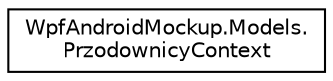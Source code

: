 digraph "Graficzna hierarchia klas"
{
 // INTERACTIVE_SVG=YES
  edge [fontname="Helvetica",fontsize="10",labelfontname="Helvetica",labelfontsize="10"];
  node [fontname="Helvetica",fontsize="10",shape=record];
  rankdir="LR";
  Node0 [label="WpfAndroidMockup.Models.\lPrzodownicyContext",height=0.2,width=0.4,color="black", fillcolor="white", style="filled",URL="$class_wpf_android_mockup_1_1_models_1_1_przodownicy_context.html",tooltip="Klasa zajmująca się transformacją obiektów przodownikow otrzymanych z DAO do modeli przodownikow obsł..."];
}
